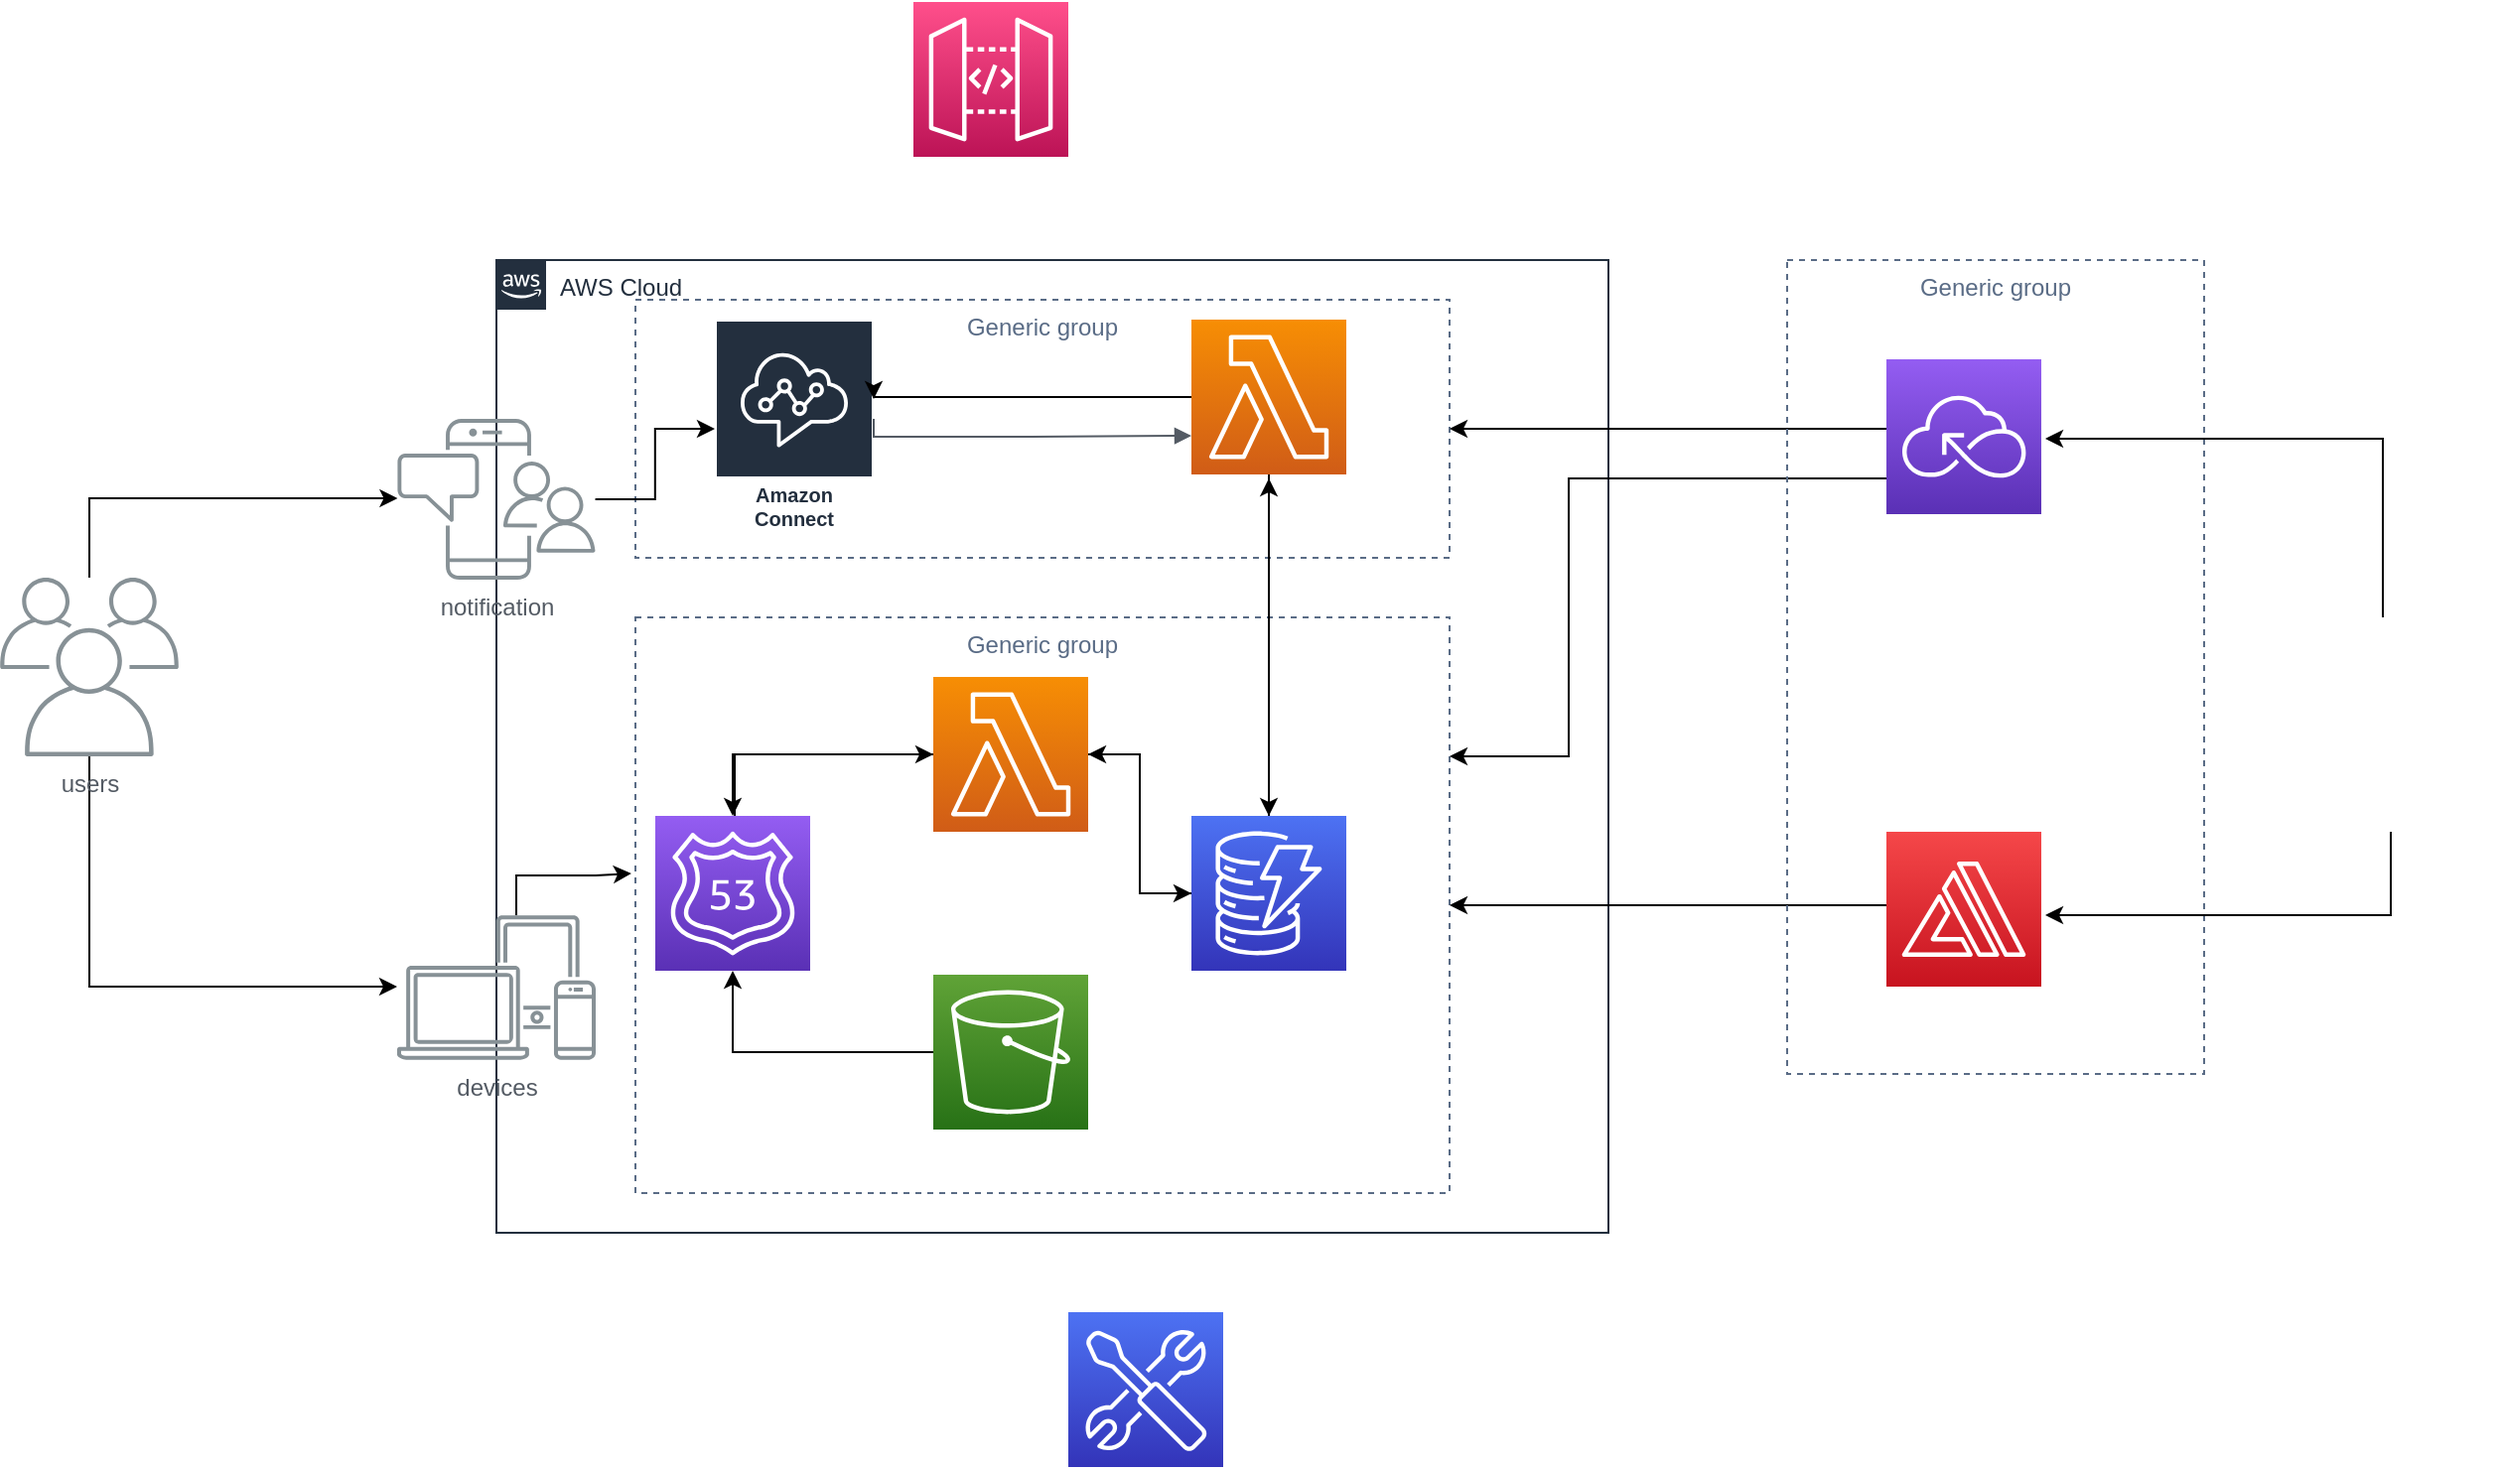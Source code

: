 <mxfile version="17.4.3" type="github">
  <diagram id="lY1TKwDlRh57ekY8S2wT" name="Page-1">
    <mxGraphModel dx="1426" dy="732" grid="1" gridSize="10" guides="1" tooltips="1" connect="1" arrows="1" fold="1" page="1" pageScale="1" pageWidth="827" pageHeight="1169" math="0" shadow="0">
      <root>
        <mxCell id="0" />
        <mxCell id="1" parent="0" />
        <mxCell id="U1vRzSLZoI1LqobgNfnM-1" value="AWS Cloud" style="points=[[0,0],[0.25,0],[0.5,0],[0.75,0],[1,0],[1,0.25],[1,0.5],[1,0.75],[1,1],[0.75,1],[0.5,1],[0.25,1],[0,1],[0,0.75],[0,0.5],[0,0.25]];outlineConnect=0;gradientColor=none;html=1;whiteSpace=wrap;fontSize=12;fontStyle=0;container=1;pointerEvents=0;collapsible=0;recursiveResize=0;shape=mxgraph.aws4.group;grIcon=mxgraph.aws4.group_aws_cloud_alt;strokeColor=#232F3E;fillColor=none;verticalAlign=top;align=left;spacingLeft=30;fontColor=#232F3E;dashed=0;" vertex="1" parent="1">
          <mxGeometry x="350" y="150" width="560" height="490" as="geometry" />
        </mxCell>
        <mxCell id="U1vRzSLZoI1LqobgNfnM-9" value="Amazon Connect" style="sketch=0;outlineConnect=0;fontColor=#232F3E;gradientColor=none;strokeColor=#ffffff;fillColor=#232F3E;dashed=0;verticalLabelPosition=middle;verticalAlign=bottom;align=center;html=1;whiteSpace=wrap;fontSize=10;fontStyle=1;spacing=3;shape=mxgraph.aws4.productIcon;prIcon=mxgraph.aws4.connect;" vertex="1" parent="U1vRzSLZoI1LqobgNfnM-1">
          <mxGeometry x="110" y="30" width="80" height="110" as="geometry" />
        </mxCell>
        <mxCell id="U1vRzSLZoI1LqobgNfnM-31" value="Generic group" style="fillColor=none;strokeColor=#5A6C86;dashed=1;verticalAlign=top;fontStyle=0;fontColor=#5A6C86;" vertex="1" parent="U1vRzSLZoI1LqobgNfnM-1">
          <mxGeometry x="70" y="20" width="410" height="130" as="geometry" />
        </mxCell>
        <mxCell id="U1vRzSLZoI1LqobgNfnM-40" style="edgeStyle=orthogonalEdgeStyle;rounded=0;orthogonalLoop=1;jettySize=auto;html=1;entryX=0.5;entryY=0;entryDx=0;entryDy=0;entryPerimeter=0;" edge="1" parent="U1vRzSLZoI1LqobgNfnM-1" source="U1vRzSLZoI1LqobgNfnM-12" target="U1vRzSLZoI1LqobgNfnM-5">
          <mxGeometry relative="1" as="geometry" />
        </mxCell>
        <mxCell id="U1vRzSLZoI1LqobgNfnM-44" style="edgeStyle=orthogonalEdgeStyle;rounded=0;orthogonalLoop=1;jettySize=auto;html=1;" edge="1" parent="U1vRzSLZoI1LqobgNfnM-1" source="U1vRzSLZoI1LqobgNfnM-12">
          <mxGeometry relative="1" as="geometry">
            <mxPoint x="190" y="70" as="targetPoint" />
            <Array as="points">
              <mxPoint x="330" y="69" />
              <mxPoint x="330" y="69" />
            </Array>
          </mxGeometry>
        </mxCell>
        <mxCell id="U1vRzSLZoI1LqobgNfnM-12" value="" style="sketch=0;points=[[0,0,0],[0.25,0,0],[0.5,0,0],[0.75,0,0],[1,0,0],[0,1,0],[0.25,1,0],[0.5,1,0],[0.75,1,0],[1,1,0],[0,0.25,0],[0,0.5,0],[0,0.75,0],[1,0.25,0],[1,0.5,0],[1,0.75,0]];outlineConnect=0;fontColor=#232F3E;gradientColor=#F78E04;gradientDirection=north;fillColor=#D05C17;strokeColor=#ffffff;dashed=0;verticalLabelPosition=bottom;verticalAlign=top;align=center;html=1;fontSize=12;fontStyle=0;aspect=fixed;shape=mxgraph.aws4.resourceIcon;resIcon=mxgraph.aws4.lambda;" vertex="1" parent="U1vRzSLZoI1LqobgNfnM-1">
          <mxGeometry x="350" y="30" width="78" height="78" as="geometry" />
        </mxCell>
        <mxCell id="U1vRzSLZoI1LqobgNfnM-32" value="Generic group" style="fillColor=none;strokeColor=#5A6C86;dashed=1;verticalAlign=top;fontStyle=0;fontColor=#5A6C86;" vertex="1" parent="U1vRzSLZoI1LqobgNfnM-1">
          <mxGeometry x="70" y="180" width="410" height="290" as="geometry" />
        </mxCell>
        <mxCell id="U1vRzSLZoI1LqobgNfnM-42" style="edgeStyle=orthogonalEdgeStyle;rounded=0;orthogonalLoop=1;jettySize=auto;html=1;" edge="1" parent="U1vRzSLZoI1LqobgNfnM-1" source="U1vRzSLZoI1LqobgNfnM-5" target="U1vRzSLZoI1LqobgNfnM-3">
          <mxGeometry relative="1" as="geometry" />
        </mxCell>
        <mxCell id="U1vRzSLZoI1LqobgNfnM-5" value="" style="sketch=0;points=[[0,0,0],[0.25,0,0],[0.5,0,0],[0.75,0,0],[1,0,0],[0,1,0],[0.25,1,0],[0.5,1,0],[0.75,1,0],[1,1,0],[0,0.25,0],[0,0.5,0],[0,0.75,0],[1,0.25,0],[1,0.5,0],[1,0.75,0]];outlineConnect=0;fontColor=#232F3E;gradientColor=#4D72F3;gradientDirection=north;fillColor=#3334B9;strokeColor=#ffffff;dashed=0;verticalLabelPosition=bottom;verticalAlign=top;align=center;html=1;fontSize=12;fontStyle=0;aspect=fixed;shape=mxgraph.aws4.resourceIcon;resIcon=mxgraph.aws4.dynamodb;" vertex="1" parent="U1vRzSLZoI1LqobgNfnM-1">
          <mxGeometry x="350" y="280" width="78" height="78" as="geometry" />
        </mxCell>
        <mxCell id="U1vRzSLZoI1LqobgNfnM-41" style="edgeStyle=orthogonalEdgeStyle;rounded=0;orthogonalLoop=1;jettySize=auto;html=1;" edge="1" parent="U1vRzSLZoI1LqobgNfnM-1" source="U1vRzSLZoI1LqobgNfnM-3" target="U1vRzSLZoI1LqobgNfnM-5">
          <mxGeometry relative="1" as="geometry" />
        </mxCell>
        <mxCell id="U1vRzSLZoI1LqobgNfnM-43" style="edgeStyle=orthogonalEdgeStyle;rounded=0;orthogonalLoop=1;jettySize=auto;html=1;entryX=0.5;entryY=0;entryDx=0;entryDy=0;entryPerimeter=0;" edge="1" parent="U1vRzSLZoI1LqobgNfnM-1" source="U1vRzSLZoI1LqobgNfnM-3" target="U1vRzSLZoI1LqobgNfnM-33">
          <mxGeometry relative="1" as="geometry" />
        </mxCell>
        <mxCell id="U1vRzSLZoI1LqobgNfnM-3" value="" style="sketch=0;points=[[0,0,0],[0.25,0,0],[0.5,0,0],[0.75,0,0],[1,0,0],[0,1,0],[0.25,1,0],[0.5,1,0],[0.75,1,0],[1,1,0],[0,0.25,0],[0,0.5,0],[0,0.75,0],[1,0.25,0],[1,0.5,0],[1,0.75,0]];outlineConnect=0;fontColor=#232F3E;gradientColor=#F78E04;gradientDirection=north;fillColor=#D05C17;strokeColor=#ffffff;dashed=0;verticalLabelPosition=bottom;verticalAlign=top;align=center;html=1;fontSize=12;fontStyle=0;aspect=fixed;shape=mxgraph.aws4.resourceIcon;resIcon=mxgraph.aws4.lambda;" vertex="1" parent="U1vRzSLZoI1LqobgNfnM-1">
          <mxGeometry x="220" y="210" width="78" height="78" as="geometry" />
        </mxCell>
        <mxCell id="U1vRzSLZoI1LqobgNfnM-38" style="edgeStyle=orthogonalEdgeStyle;rounded=0;orthogonalLoop=1;jettySize=auto;html=1;entryX=0.5;entryY=1;entryDx=0;entryDy=0;entryPerimeter=0;" edge="1" parent="U1vRzSLZoI1LqobgNfnM-1" source="U1vRzSLZoI1LqobgNfnM-36" target="U1vRzSLZoI1LqobgNfnM-33">
          <mxGeometry relative="1" as="geometry" />
        </mxCell>
        <mxCell id="U1vRzSLZoI1LqobgNfnM-36" value="" style="sketch=0;points=[[0,0,0],[0.25,0,0],[0.5,0,0],[0.75,0,0],[1,0,0],[0,1,0],[0.25,1,0],[0.5,1,0],[0.75,1,0],[1,1,0],[0,0.25,0],[0,0.5,0],[0,0.75,0],[1,0.25,0],[1,0.5,0],[1,0.75,0]];outlineConnect=0;fontColor=#232F3E;gradientColor=#60A337;gradientDirection=north;fillColor=#277116;strokeColor=#ffffff;dashed=0;verticalLabelPosition=bottom;verticalAlign=top;align=center;html=1;fontSize=12;fontStyle=0;aspect=fixed;shape=mxgraph.aws4.resourceIcon;resIcon=mxgraph.aws4.s3;" vertex="1" parent="U1vRzSLZoI1LqobgNfnM-1">
          <mxGeometry x="220" y="360" width="78" height="78" as="geometry" />
        </mxCell>
        <mxCell id="U1vRzSLZoI1LqobgNfnM-39" style="edgeStyle=orthogonalEdgeStyle;rounded=0;orthogonalLoop=1;jettySize=auto;html=1;entryX=0;entryY=0.5;entryDx=0;entryDy=0;entryPerimeter=0;" edge="1" parent="U1vRzSLZoI1LqobgNfnM-1" source="U1vRzSLZoI1LqobgNfnM-33" target="U1vRzSLZoI1LqobgNfnM-3">
          <mxGeometry relative="1" as="geometry">
            <Array as="points">
              <mxPoint x="120" y="249" />
            </Array>
          </mxGeometry>
        </mxCell>
        <mxCell id="U1vRzSLZoI1LqobgNfnM-33" value="" style="sketch=0;points=[[0,0,0],[0.25,0,0],[0.5,0,0],[0.75,0,0],[1,0,0],[0,1,0],[0.25,1,0],[0.5,1,0],[0.75,1,0],[1,1,0],[0,0.25,0],[0,0.5,0],[0,0.75,0],[1,0.25,0],[1,0.5,0],[1,0.75,0]];outlineConnect=0;fontColor=#232F3E;gradientColor=#945DF2;gradientDirection=north;fillColor=#5A30B5;strokeColor=#ffffff;dashed=0;verticalLabelPosition=bottom;verticalAlign=top;align=center;html=1;fontSize=12;fontStyle=0;aspect=fixed;shape=mxgraph.aws4.resourceIcon;resIcon=mxgraph.aws4.route_53;" vertex="1" parent="U1vRzSLZoI1LqobgNfnM-1">
          <mxGeometry x="80" y="280" width="78" height="78" as="geometry" />
        </mxCell>
        <mxCell id="U1vRzSLZoI1LqobgNfnM-45" value="" style="edgeStyle=orthogonalEdgeStyle;html=1;endArrow=block;elbow=vertical;startArrow=none;endFill=1;strokeColor=#545B64;rounded=0;entryX=0;entryY=0.75;entryDx=0;entryDy=0;entryPerimeter=0;" edge="1" parent="U1vRzSLZoI1LqobgNfnM-1" target="U1vRzSLZoI1LqobgNfnM-12">
          <mxGeometry width="100" relative="1" as="geometry">
            <mxPoint x="190" y="80" as="sourcePoint" />
            <mxPoint x="290" y="80" as="targetPoint" />
            <Array as="points">
              <mxPoint x="190" y="89" />
              <mxPoint x="270" y="89" />
            </Array>
          </mxGeometry>
        </mxCell>
        <mxCell id="U1vRzSLZoI1LqobgNfnM-24" style="edgeStyle=orthogonalEdgeStyle;rounded=0;orthogonalLoop=1;jettySize=auto;html=1;" edge="1" parent="1" source="U1vRzSLZoI1LqobgNfnM-13" target="U1vRzSLZoI1LqobgNfnM-21">
          <mxGeometry relative="1" as="geometry">
            <Array as="points">
              <mxPoint x="145" y="270" />
            </Array>
          </mxGeometry>
        </mxCell>
        <mxCell id="U1vRzSLZoI1LqobgNfnM-28" style="edgeStyle=orthogonalEdgeStyle;rounded=0;orthogonalLoop=1;jettySize=auto;html=1;" edge="1" parent="1" source="U1vRzSLZoI1LqobgNfnM-13" target="U1vRzSLZoI1LqobgNfnM-20">
          <mxGeometry relative="1" as="geometry">
            <mxPoint x="270" y="530" as="targetPoint" />
            <Array as="points">
              <mxPoint x="145" y="516" />
            </Array>
          </mxGeometry>
        </mxCell>
        <mxCell id="U1vRzSLZoI1LqobgNfnM-13" value="users" style="sketch=0;outlineConnect=0;gradientColor=none;fontColor=#545B64;strokeColor=none;fillColor=#879196;dashed=0;verticalLabelPosition=bottom;verticalAlign=top;align=center;html=1;fontSize=12;fontStyle=0;aspect=fixed;shape=mxgraph.aws4.illustration_users;pointerEvents=1" vertex="1" parent="1">
          <mxGeometry x="100" y="310" width="90" height="90" as="geometry" />
        </mxCell>
        <mxCell id="U1vRzSLZoI1LqobgNfnM-37" style="edgeStyle=orthogonalEdgeStyle;rounded=0;orthogonalLoop=1;jettySize=auto;html=1;entryX=-0.005;entryY=0.445;entryDx=0;entryDy=0;entryPerimeter=0;" edge="1" parent="1" source="U1vRzSLZoI1LqobgNfnM-20" target="U1vRzSLZoI1LqobgNfnM-32">
          <mxGeometry relative="1" as="geometry">
            <Array as="points">
              <mxPoint x="360" y="460" />
              <mxPoint x="400" y="460" />
            </Array>
          </mxGeometry>
        </mxCell>
        <mxCell id="U1vRzSLZoI1LqobgNfnM-20" value="devices" style="sketch=0;outlineConnect=0;gradientColor=none;fontColor=#545B64;strokeColor=none;fillColor=#879196;dashed=0;verticalLabelPosition=bottom;verticalAlign=top;align=center;html=1;fontSize=12;fontStyle=0;aspect=fixed;shape=mxgraph.aws4.illustration_devices;pointerEvents=1" vertex="1" parent="1">
          <mxGeometry x="300" y="480" width="100" height="73" as="geometry" />
        </mxCell>
        <mxCell id="U1vRzSLZoI1LqobgNfnM-29" style="edgeStyle=orthogonalEdgeStyle;rounded=0;orthogonalLoop=1;jettySize=auto;html=1;" edge="1" parent="1" source="U1vRzSLZoI1LqobgNfnM-21" target="U1vRzSLZoI1LqobgNfnM-9">
          <mxGeometry relative="1" as="geometry" />
        </mxCell>
        <mxCell id="U1vRzSLZoI1LqobgNfnM-21" value="notification" style="sketch=0;outlineConnect=0;gradientColor=none;fontColor=#545B64;strokeColor=none;fillColor=#879196;dashed=0;verticalLabelPosition=bottom;verticalAlign=top;align=center;html=1;fontSize=12;fontStyle=0;aspect=fixed;shape=mxgraph.aws4.illustration_notification;pointerEvents=1" vertex="1" parent="1">
          <mxGeometry x="300" y="230" width="100" height="81" as="geometry" />
        </mxCell>
        <mxCell id="U1vRzSLZoI1LqobgNfnM-2" value="" style="sketch=0;points=[[0,0,0],[0.25,0,0],[0.5,0,0],[0.75,0,0],[1,0,0],[0,1,0],[0.25,1,0],[0.5,1,0],[0.75,1,0],[1,1,0],[0,0.25,0],[0,0.5,0],[0,0.75,0],[1,0.25,0],[1,0.5,0],[1,0.75,0]];outlineConnect=0;fontColor=#232F3E;gradientColor=#FF4F8B;gradientDirection=north;fillColor=#BC1356;strokeColor=#ffffff;dashed=0;verticalLabelPosition=bottom;verticalAlign=top;align=center;html=1;fontSize=12;fontStyle=0;aspect=fixed;shape=mxgraph.aws4.resourceIcon;resIcon=mxgraph.aws4.api_gateway;" vertex="1" parent="1">
          <mxGeometry x="560" y="20" width="78" height="78" as="geometry" />
        </mxCell>
        <mxCell id="U1vRzSLZoI1LqobgNfnM-56" value="" style="edgeStyle=orthogonalEdgeStyle;rounded=0;orthogonalLoop=1;jettySize=auto;html=1;" edge="1" parent="1" source="U1vRzSLZoI1LqobgNfnM-6" target="U1vRzSLZoI1LqobgNfnM-32">
          <mxGeometry relative="1" as="geometry">
            <mxPoint x="970" y="499" as="targetPoint" />
            <Array as="points">
              <mxPoint x="990" y="475" />
              <mxPoint x="990" y="475" />
            </Array>
          </mxGeometry>
        </mxCell>
        <mxCell id="U1vRzSLZoI1LqobgNfnM-6" value="" style="sketch=0;points=[[0,0,0],[0.25,0,0],[0.5,0,0],[0.75,0,0],[1,0,0],[0,1,0],[0.25,1,0],[0.5,1,0],[0.75,1,0],[1,1,0],[0,0.25,0],[0,0.5,0],[0,0.75,0],[1,0.25,0],[1,0.5,0],[1,0.75,0]];outlineConnect=0;fontColor=#232F3E;gradientColor=#F54749;gradientDirection=north;fillColor=#C7131F;strokeColor=#ffffff;dashed=0;verticalLabelPosition=bottom;verticalAlign=top;align=center;html=1;fontSize=12;fontStyle=0;aspect=fixed;shape=mxgraph.aws4.resourceIcon;resIcon=mxgraph.aws4.amplify;" vertex="1" parent="1">
          <mxGeometry x="1050" y="438" width="78" height="78" as="geometry" />
        </mxCell>
        <mxCell id="U1vRzSLZoI1LqobgNfnM-30" value="" style="sketch=0;points=[[0,0,0],[0.25,0,0],[0.5,0,0],[0.75,0,0],[1,0,0],[0,1,0],[0.25,1,0],[0.5,1,0],[0.75,1,0],[1,1,0],[0,0.25,0],[0,0.5,0],[0,0.75,0],[1,0.25,0],[1,0.5,0],[1,0.75,0]];outlineConnect=0;fontColor=#232F3E;gradientColor=#4D72F3;gradientDirection=north;fillColor=#3334B9;strokeColor=#ffffff;dashed=0;verticalLabelPosition=bottom;verticalAlign=top;align=center;html=1;fontSize=12;fontStyle=0;aspect=fixed;shape=mxgraph.aws4.resourceIcon;resIcon=mxgraph.aws4.developer_tools;" vertex="1" parent="1">
          <mxGeometry x="638" y="680" width="78" height="78" as="geometry" />
        </mxCell>
        <mxCell id="U1vRzSLZoI1LqobgNfnM-46" style="edgeStyle=orthogonalEdgeStyle;rounded=0;orthogonalLoop=1;jettySize=auto;html=1;" edge="1" parent="1" source="U1vRzSLZoI1LqobgNfnM-5">
          <mxGeometry relative="1" as="geometry">
            <mxPoint x="739" y="260" as="targetPoint" />
          </mxGeometry>
        </mxCell>
        <mxCell id="U1vRzSLZoI1LqobgNfnM-57" style="edgeStyle=orthogonalEdgeStyle;rounded=0;orthogonalLoop=1;jettySize=auto;html=1;entryX=1;entryY=0.5;entryDx=0;entryDy=0;" edge="1" parent="1" source="U1vRzSLZoI1LqobgNfnM-4" target="U1vRzSLZoI1LqobgNfnM-31">
          <mxGeometry relative="1" as="geometry">
            <Array as="points">
              <mxPoint x="990" y="235" />
              <mxPoint x="990" y="235" />
            </Array>
          </mxGeometry>
        </mxCell>
        <mxCell id="U1vRzSLZoI1LqobgNfnM-58" style="edgeStyle=orthogonalEdgeStyle;rounded=0;orthogonalLoop=1;jettySize=auto;html=1;" edge="1" parent="1" source="U1vRzSLZoI1LqobgNfnM-4" target="U1vRzSLZoI1LqobgNfnM-32">
          <mxGeometry relative="1" as="geometry">
            <Array as="points">
              <mxPoint x="890" y="260" />
              <mxPoint x="890" y="400" />
            </Array>
          </mxGeometry>
        </mxCell>
        <mxCell id="U1vRzSLZoI1LqobgNfnM-4" value="" style="sketch=0;points=[[0,0,0],[0.25,0,0],[0.5,0,0],[0.75,0,0],[1,0,0],[0,1,0],[0.25,1,0],[0.5,1,0],[0.75,1,0],[1,1,0],[0,0.25,0],[0,0.5,0],[0,0.75,0],[1,0.25,0],[1,0.5,0],[1,0.75,0]];outlineConnect=0;fontColor=#232F3E;gradientColor=#945DF2;gradientDirection=north;fillColor=#5A30B5;strokeColor=#ffffff;dashed=0;verticalLabelPosition=bottom;verticalAlign=top;align=center;html=1;fontSize=12;fontStyle=0;aspect=fixed;shape=mxgraph.aws4.resourceIcon;resIcon=mxgraph.aws4.serverless;" vertex="1" parent="1">
          <mxGeometry x="1050" y="200" width="78" height="78" as="geometry" />
        </mxCell>
        <mxCell id="U1vRzSLZoI1LqobgNfnM-50" value="Generic group" style="fillColor=none;strokeColor=#5A6C86;dashed=1;verticalAlign=top;fontStyle=0;fontColor=#5A6C86;" vertex="1" parent="1">
          <mxGeometry x="1000" y="150" width="210" height="410" as="geometry" />
        </mxCell>
        <mxCell id="U1vRzSLZoI1LqobgNfnM-59" style="edgeStyle=orthogonalEdgeStyle;rounded=0;orthogonalLoop=1;jettySize=auto;html=1;" edge="1" parent="1" source="U1vRzSLZoI1LqobgNfnM-51">
          <mxGeometry relative="1" as="geometry">
            <mxPoint x="1130" y="240" as="targetPoint" />
            <Array as="points">
              <mxPoint x="1300" y="240" />
            </Array>
          </mxGeometry>
        </mxCell>
        <mxCell id="U1vRzSLZoI1LqobgNfnM-60" style="edgeStyle=orthogonalEdgeStyle;rounded=0;orthogonalLoop=1;jettySize=auto;html=1;" edge="1" parent="1" source="U1vRzSLZoI1LqobgNfnM-51">
          <mxGeometry relative="1" as="geometry">
            <mxPoint x="1130" y="480" as="targetPoint" />
            <Array as="points">
              <mxPoint x="1304" y="480" />
            </Array>
          </mxGeometry>
        </mxCell>
        <mxCell id="U1vRzSLZoI1LqobgNfnM-51" value="" style="shape=image;html=1;verticalAlign=top;verticalLabelPosition=bottom;labelBackgroundColor=#ffffff;imageAspect=0;aspect=fixed;image=https://cdn1.iconfinder.com/data/icons/social-media-2106/24/social_media_social_media_logo_git-128.png" vertex="1" parent="1">
          <mxGeometry x="1250" y="330" width="108" height="108" as="geometry" />
        </mxCell>
      </root>
    </mxGraphModel>
  </diagram>
</mxfile>
